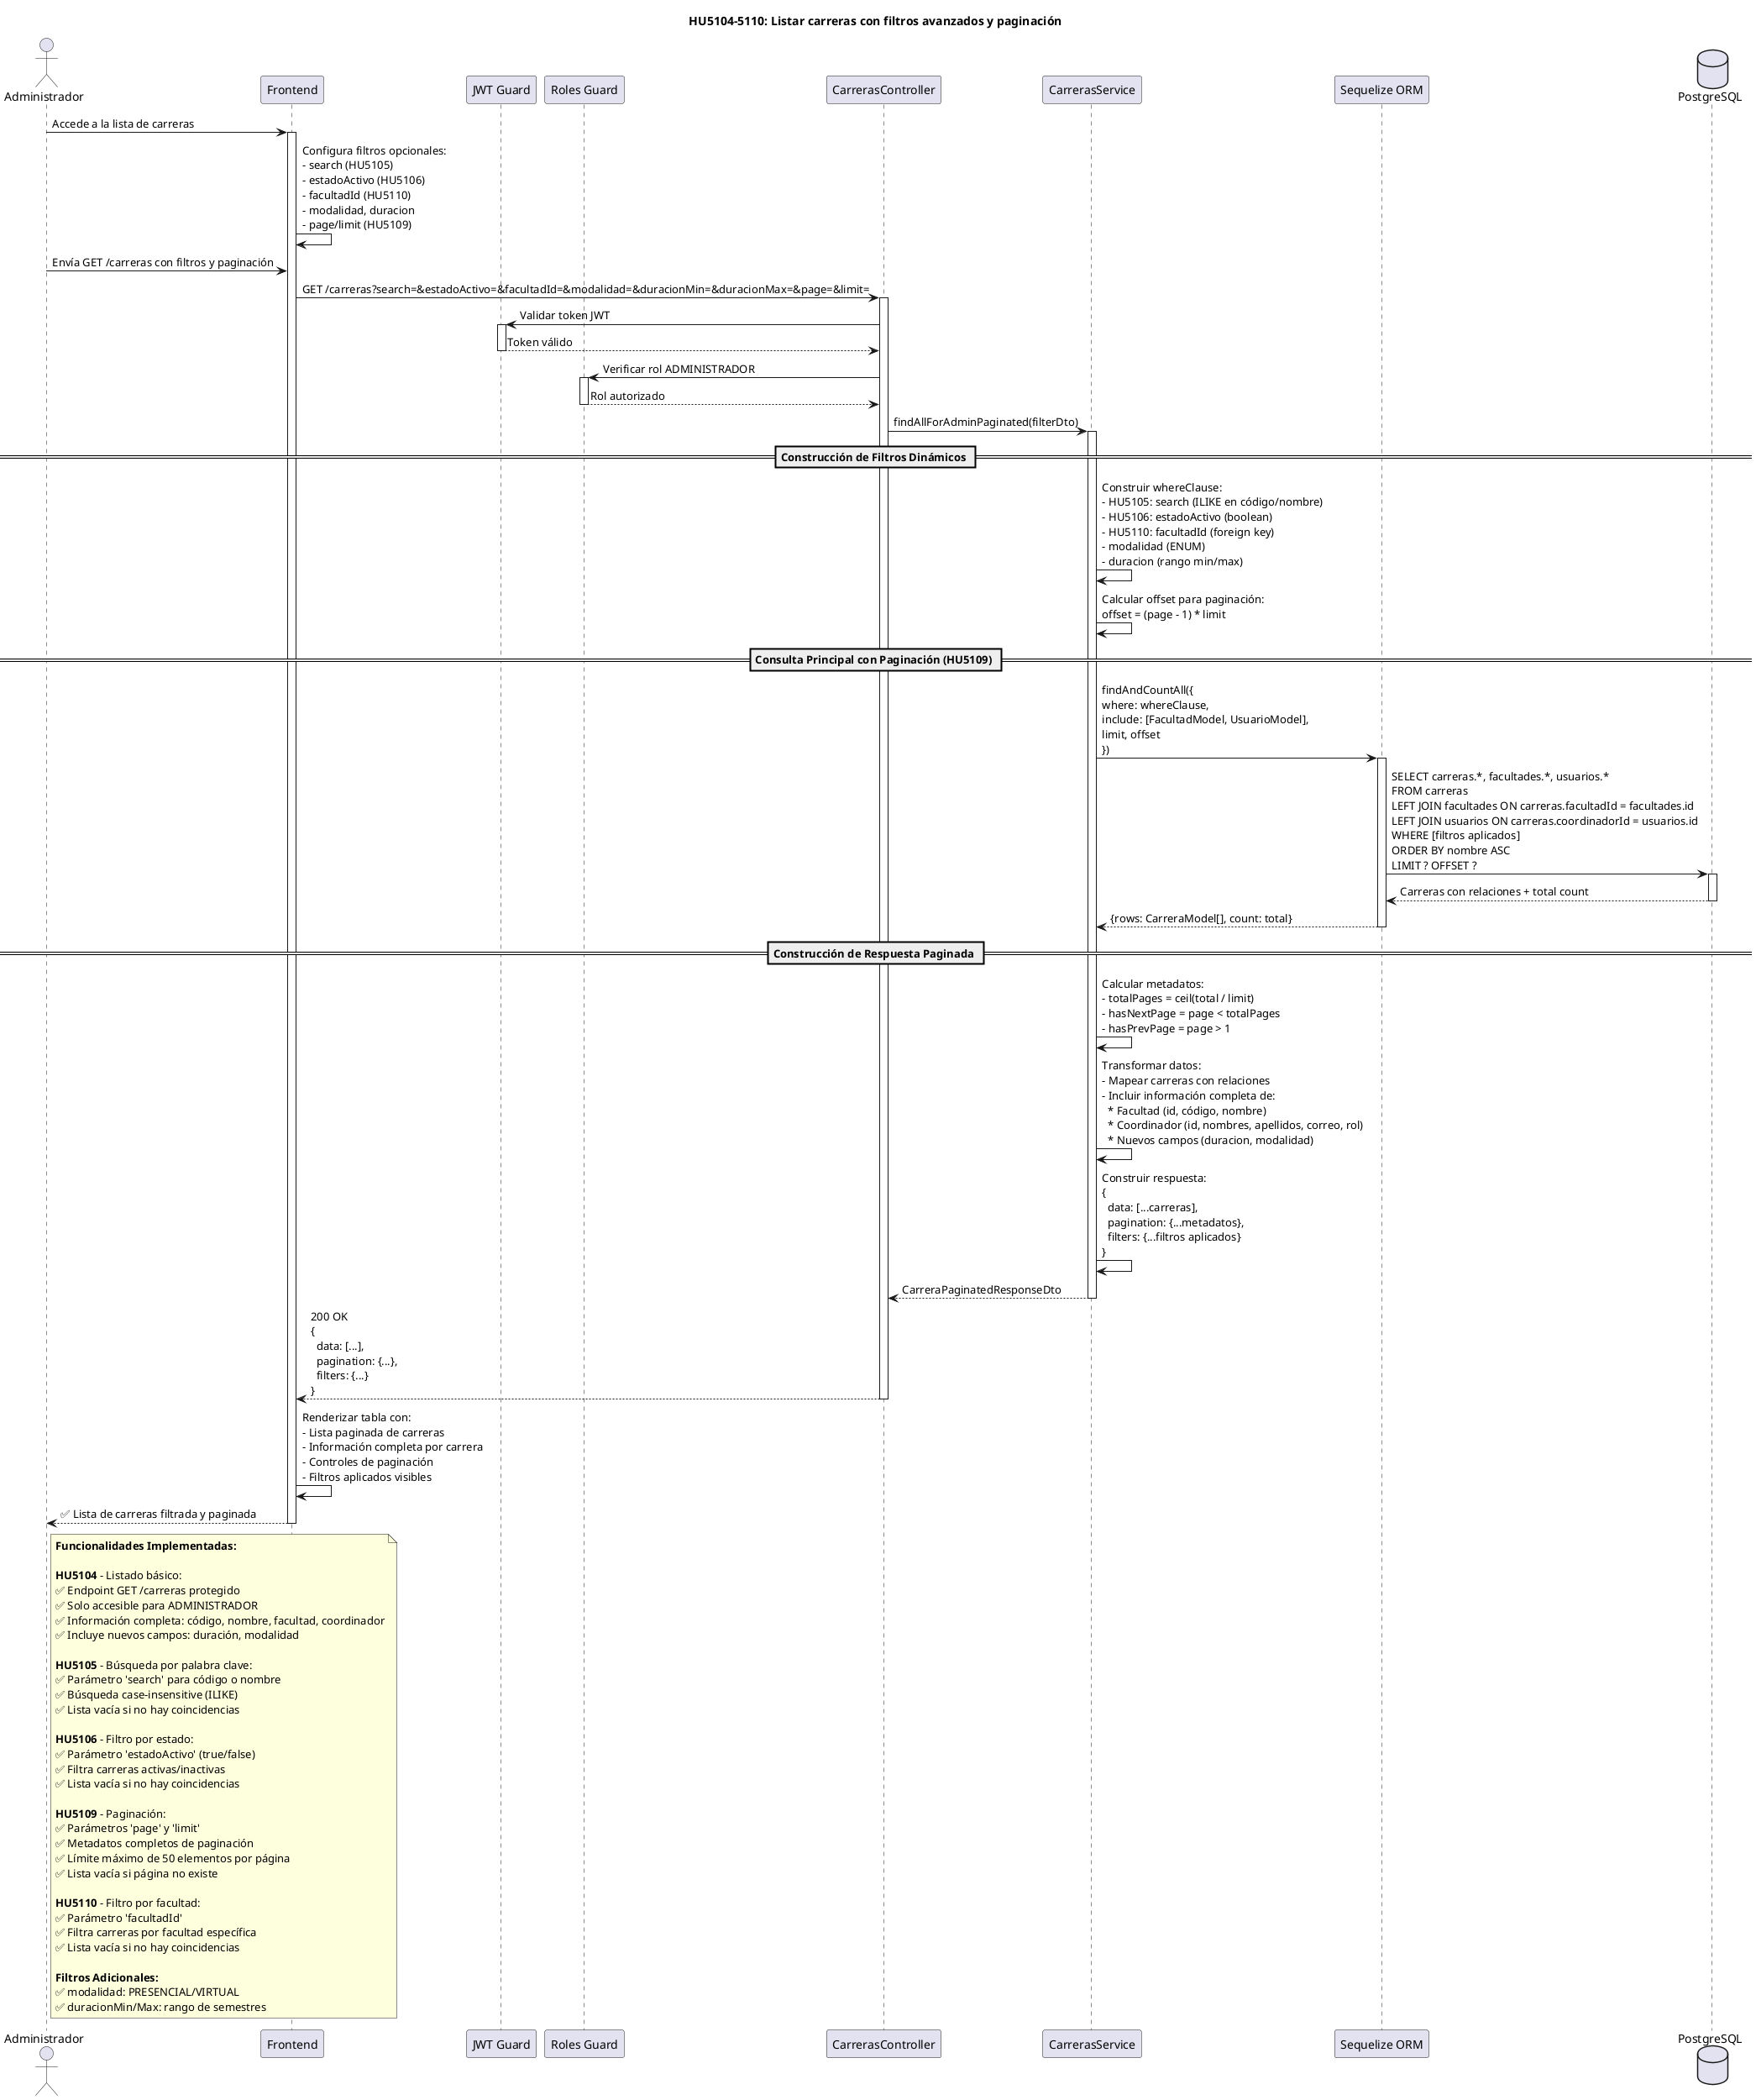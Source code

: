 @startuml HU5104-5110 - GET Carreras con Filtros Avanzados

title HU5104-5110: Listar carreras con filtros avanzados y paginación

actor "Administrador" as Admin
participant "Frontend" as FE
participant "JWT Guard" as JWT
participant "Roles Guard" as RG
participant "CarrerasController" as CC
participant "CarrerasService" as CS
participant "Sequelize ORM" as ORM
database "PostgreSQL" as DB

Admin -> FE: Accede a la lista de carreras
activate FE

FE -> FE: Configura filtros opcionales:\n- search (HU5105)\n- estadoActivo (HU5106)\n- facultadId (HU5110)\n- modalidad, duracion\n- page/limit (HU5109)

Admin -> FE: Envía GET /carreras con filtros y paginación
FE -> CC: GET /carreras?search=&estadoActivo=&facultadId=&modalidad=&duracionMin=&duracionMax=&page=&limit=
activate CC

CC -> JWT: Validar token JWT
activate JWT
JWT --> CC: Token válido
deactivate JWT

CC -> RG: Verificar rol ADMINISTRADOR
activate RG
RG --> CC: Rol autorizado
deactivate RG

CC -> CS: findAllForAdminPaginated(filterDto)
activate CS

== Construcción de Filtros Dinámicos ==

CS -> CS: Construir whereClause:\n- HU5105: search (ILIKE en código/nombre)\n- HU5106: estadoActivo (boolean)\n- HU5110: facultadId (foreign key)\n- modalidad (ENUM)\n- duracion (rango min/max)

CS -> CS: Calcular offset para paginación:\noffset = (page - 1) * limit

== Consulta Principal con Paginación (HU5109) ==

CS -> ORM: findAndCountAll({\nwhere: whereClause,\ninclude: [FacultadModel, UsuarioModel],\nlimit, offset\n})
activate ORM
ORM -> DB: SELECT carreras.*, facultades.*, usuarios.*\nFROM carreras\nLEFT JOIN facultades ON carreras.facultadId = facultades.id\nLEFT JOIN usuarios ON carreras.coordinadorId = usuarios.id\nWHERE [filtros aplicados]\nORDER BY nombre ASC\nLIMIT ? OFFSET ?
activate DB
DB --> ORM: Carreras con relaciones + total count
deactivate DB
ORM --> CS: {rows: CarreraModel[], count: total}
deactivate ORM

== Construcción de Respuesta Paginada ==

CS -> CS: Calcular metadatos:\n- totalPages = ceil(total / limit)\n- hasNextPage = page < totalPages\n- hasPrevPage = page > 1

CS -> CS: Transformar datos:\n- Mapear carreras con relaciones\n- Incluir información completa de:\n  * Facultad (id, código, nombre)\n  * Coordinador (id, nombres, apellidos, correo, rol)\n  * Nuevos campos (duracion, modalidad)

CS -> CS: Construir respuesta:\n{\n  data: [...carreras],\n  pagination: {...metadatos},\n  filters: {...filtros aplicados}\n}

CS --> CC: CarreraPaginatedResponseDto
deactivate CS

CC --> FE: 200 OK\n{\n  data: [...],\n  pagination: {...},\n  filters: {...}\n}
deactivate CC

FE -> FE: Renderizar tabla con:\n- Lista paginada de carreras\n- Información completa por carrera\n- Controles de paginación\n- Filtros aplicados visibles

FE --> Admin: ✅ Lista de carreras filtrada y paginada

deactivate FE

note right of Admin
  **Funcionalidades Implementadas:**
  
  **HU5104** - Listado básico:
  ✅ Endpoint GET /carreras protegido
  ✅ Solo accesible para ADMINISTRADOR
  ✅ Información completa: código, nombre, facultad, coordinador
  ✅ Incluye nuevos campos: duración, modalidad
  
  **HU5105** - Búsqueda por palabra clave:
  ✅ Parámetro 'search' para código o nombre
  ✅ Búsqueda case-insensitive (ILIKE)
  ✅ Lista vacía si no hay coincidencias
  
  **HU5106** - Filtro por estado:
  ✅ Parámetro 'estadoActivo' (true/false)
  ✅ Filtra carreras activas/inactivas
  ✅ Lista vacía si no hay coincidencias
  
  **HU5109** - Paginación:
  ✅ Parámetros 'page' y 'limit'
  ✅ Metadatos completos de paginación
  ✅ Límite máximo de 50 elementos por página
  ✅ Lista vacía si página no existe
  
  **HU5110** - Filtro por facultad:
  ✅ Parámetro 'facultadId'
  ✅ Filtra carreras por facultad específica
  ✅ Lista vacía si no hay coincidencias
  
  **Filtros Adicionales:**
  ✅ modalidad: PRESENCIAL/VIRTUAL
  ✅ duracionMin/Max: rango de semestres
end note

@enduml